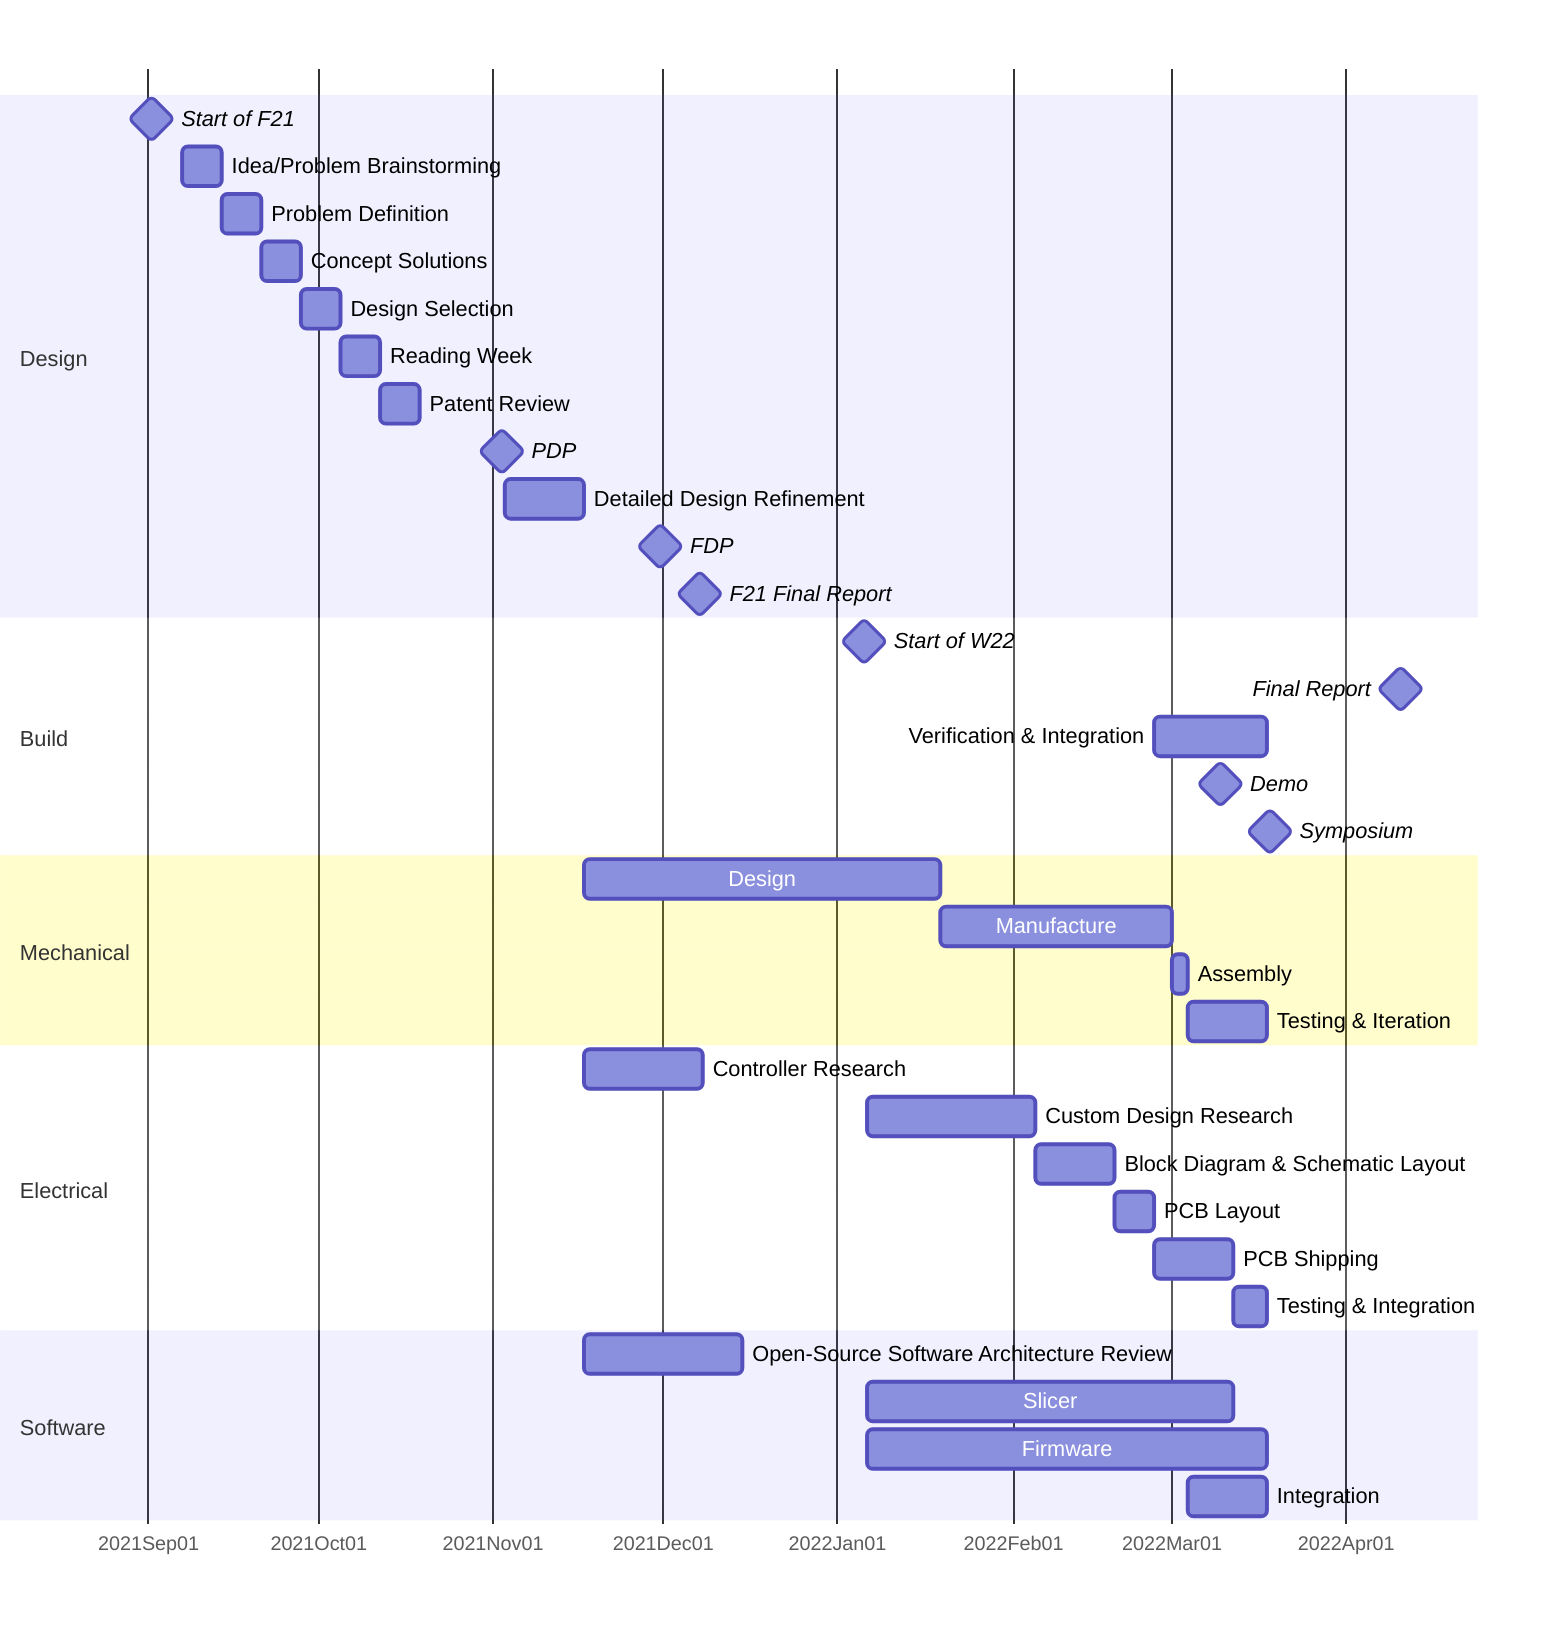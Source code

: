 gantt
    dateFormat YYYY-MM-DD
    axisFormat %Y%b%d
    section Design
    Start of F21 :milestone, F21, 2021-09-01, 1d
    Idea/Problem Brainstorming :a1, 2021-09-07, 1w
    Problem Definition  :a2, after a1, 1w
    Concept Solutions  :a3, after a2, 1w
    Design Selection  :a4, after a3, 1w
    Reading Week  :rw, after a4, 1w
    Patent Review  :a5, after rw, 1w
    PDP :milestone, PDP, 2021-11-02, 1d
    Detailed Design Refinement  :a8, after PDP, 2w
    FDP :milestone, FDP, 2021-11-30, 1d
    F21 Final Report :milestone, f21fr, 2021-12-07, 1d

    section Build
    Start of W22  :milestone, W22, 2022-01-05, 1d
    Final Report :milestone, 2022-04-10, 1d
    Verification & Integration:it, 2022-02-26, 2022-03-18
    Demo :milestone, 2022-03-09, 1d
    Symposium :milestone, symposium, 2022-03-18, 1d

    section Mechanical
    Design :mechdesign, after a8, 9w
    Manufacture :mech, after mechdesign, 2022-03-01
    Assembly :mechassm, 2022-03-01, 3d
    Testing & Iteration :after mechassm, 2022-03-18

    section Electrical
    Controller Research :elecselec, after a8, 3w
    Custom Design Research:elecdesign, after W22, 2022-02-05
    Block Diagram & Schematic Layout :elecdiag, after elecdesign, 2022-02-19
    PCB Layout :elecpcb, after elecdiag, 2022-02-26
    PCB Shipping :elecship, after elecpcb, 2022-03-12
    Testing & Integration :elec, after elecship, 2022-03-18

    section Software
    Open-Source Software Architecture Review :softreview, after a8, 4w
    Slicer :slicer, after W22, 2022-03-12
    Firmware :fw, after W22, 2022-03-18
    Integration :sw, 2022-03-04, 2022-03-18